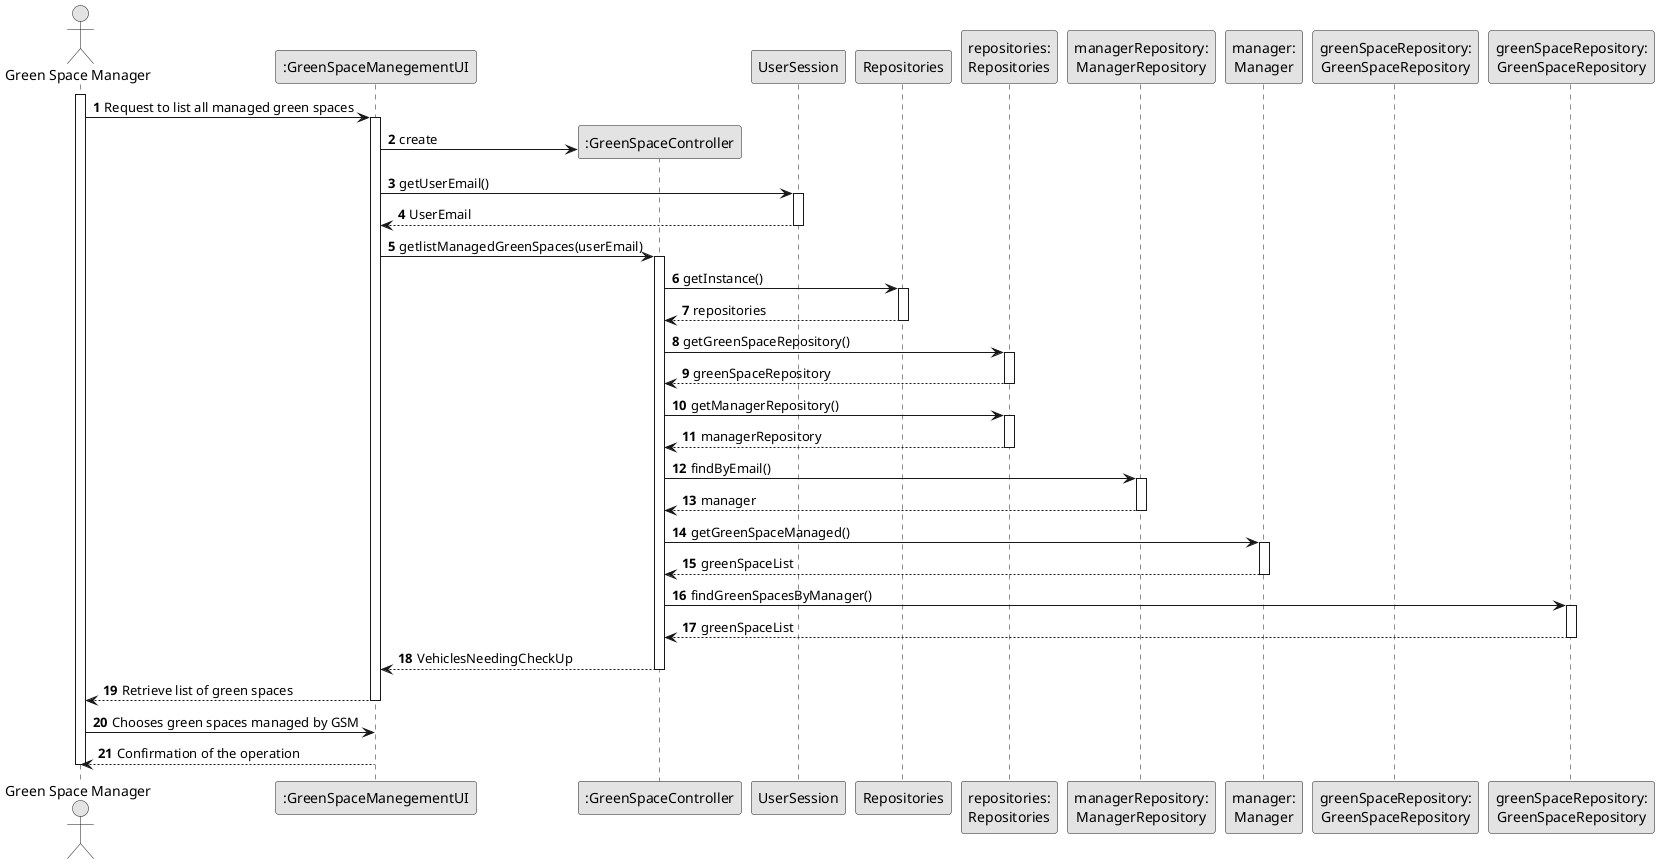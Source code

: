 @startuml
skinparam monochrome true
skinparam packageStyle rectangle
skinparam shadowing false

autonumber

'hide footbox
actor "Green Space Manager" as VFM
participant ":GreenSpaceManegementUI" as UI
participant ":GreenSpaceController" as CTRL
participant "UserSession" as usersession
participant "Repositories" as Rep
participant "repositories:\nRepositories" as Repositories
participant "managerRepository:\nManagerRepository" as VehicleRepository
participant "manager:\nManager" as Vehicle
participant "greenSpaceRepository:\nGreenSpaceRepository" as greenSpaceRepository

activate VFM

VFM -> UI : Request to list all managed green spaces

    activate UI

        UI -> CTRL** : create

        UI -> usersession : getUserEmail()
               activate usersession

        usersession --> UI : UserEmail
        deactivate usersession


        UI -> CTRL : getlistManagedGreenSpaces(userEmail)
        activate CTRL

            CTRL -> Rep : getInstance()
            activate Rep

                Rep --> CTRL : repositories
            deactivate Rep

            CTRL -> Repositories : getGreenSpaceRepository()
            activate Repositories

            Repositories --> CTRL : greenSpaceRepository
            deactivate Repositories


            CTRL -> Repositories : getManagerRepository()
            activate Repositories

                Repositories --> CTRL : managerRepository
            deactivate Repositories

            CTRL -> VehicleRepository : findByEmail()
                        activate VehicleRepository

                            VehicleRepository --> CTRL : manager
                        deactivate VehicleRepository

            CTRL -> Vehicle : getGreenSpaceManaged()
                                    activate Vehicle

                                        Vehicle --> CTRL : greenSpaceList
                                    deactivate Vehicle

             CTRL -> "greenSpaceRepository:\nGreenSpaceRepository" : findGreenSpacesByManager()
                                                activate "greenSpaceRepository:\nGreenSpaceRepository"

                                                    "greenSpaceRepository:\nGreenSpaceRepository" --> CTRL : greenSpaceList
                                                deactivate "greenSpaceRepository:\nGreenSpaceRepository"




            CTRL --> UI : VehiclesNeedingCheckUp
        deactivate CTRL

        UI --> VFM : Retrieve list of green spaces

    deactivate UI
VFM -> UI : Chooses green spaces managed by GSM
UI --> VFM : Confirmation of the operation

deactivate VFM

@enduml
